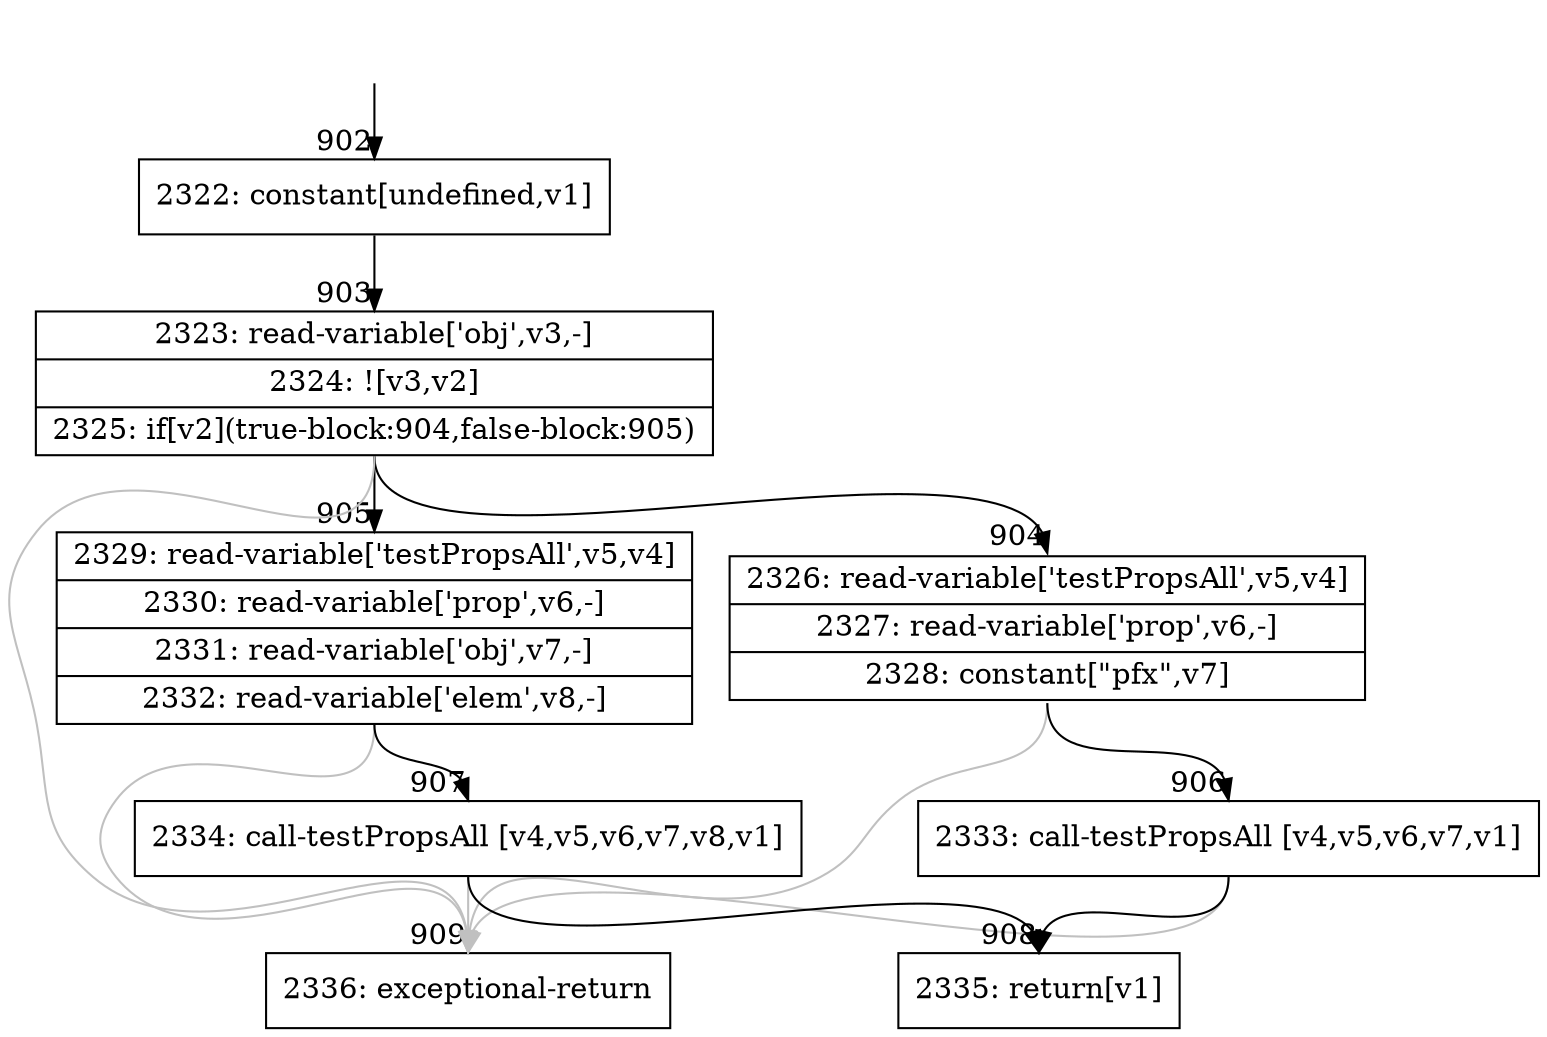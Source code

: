 digraph {
rankdir="TD"
BB_entry81[shape=none,label=""];
BB_entry81 -> BB902 [tailport=s, headport=n, headlabel="    902"]
BB902 [shape=record label="{2322: constant[undefined,v1]}" ] 
BB902 -> BB903 [tailport=s, headport=n, headlabel="      903"]
BB903 [shape=record label="{2323: read-variable['obj',v3,-]|2324: ![v3,v2]|2325: if[v2](true-block:904,false-block:905)}" ] 
BB903 -> BB904 [tailport=s, headport=n, headlabel="      904"]
BB903 -> BB905 [tailport=s, headport=n, headlabel="      905"]
BB903 -> BB909 [tailport=s, headport=n, color=gray, headlabel="      909"]
BB904 [shape=record label="{2326: read-variable['testPropsAll',v5,v4]|2327: read-variable['prop',v6,-]|2328: constant[\"pfx\",v7]}" ] 
BB904 -> BB906 [tailport=s, headport=n, headlabel="      906"]
BB904 -> BB909 [tailport=s, headport=n, color=gray]
BB905 [shape=record label="{2329: read-variable['testPropsAll',v5,v4]|2330: read-variable['prop',v6,-]|2331: read-variable['obj',v7,-]|2332: read-variable['elem',v8,-]}" ] 
BB905 -> BB907 [tailport=s, headport=n, headlabel="      907"]
BB905 -> BB909 [tailport=s, headport=n, color=gray]
BB906 [shape=record label="{2333: call-testPropsAll [v4,v5,v6,v7,v1]}" ] 
BB906 -> BB908 [tailport=s, headport=n, headlabel="      908"]
BB906 -> BB909 [tailport=s, headport=n, color=gray]
BB907 [shape=record label="{2334: call-testPropsAll [v4,v5,v6,v7,v8,v1]}" ] 
BB907 -> BB908 [tailport=s, headport=n]
BB907 -> BB909 [tailport=s, headport=n, color=gray]
BB908 [shape=record label="{2335: return[v1]}" ] 
BB909 [shape=record label="{2336: exceptional-return}" ] 
//#$~ 832
}
